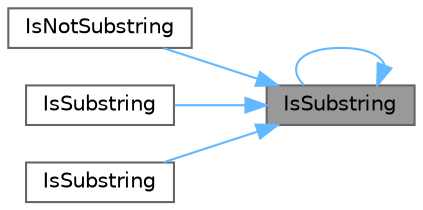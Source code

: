 digraph "IsSubstring"
{
 // LATEX_PDF_SIZE
  bgcolor="transparent";
  edge [fontname=Helvetica,fontsize=10,labelfontname=Helvetica,labelfontsize=10];
  node [fontname=Helvetica,fontsize=10,shape=box,height=0.2,width=0.4];
  rankdir="RL";
  Node1 [id="Node000001",label="IsSubstring",height=0.2,width=0.4,color="gray40", fillcolor="grey60", style="filled", fontcolor="black",tooltip=" "];
  Node1 -> Node2 [id="edge1_Node000001_Node000002",dir="back",color="steelblue1",style="solid",tooltip=" "];
  Node2 [id="Node000002",label="IsNotSubstring",height=0.2,width=0.4,color="grey40", fillcolor="white", style="filled",URL="$namespacetesting.html#a44cfeea3cff1ac9e2082efd5ab7b9f06",tooltip=" "];
  Node1 -> Node3 [id="edge2_Node000001_Node000003",dir="back",color="steelblue1",style="solid",tooltip=" "];
  Node3 [id="Node000003",label="IsSubstring",height=0.2,width=0.4,color="grey40", fillcolor="white", style="filled",URL="$namespacetesting.html#a3963e5134ee631c3e0da79c4f168ae3a",tooltip=" "];
  Node1 -> Node1 [id="edge3_Node000001_Node000001",dir="back",color="steelblue1",style="solid",tooltip=" "];
  Node1 -> Node4 [id="edge4_Node000001_Node000004",dir="back",color="steelblue1",style="solid",tooltip=" "];
  Node4 [id="Node000004",label="IsSubstring",height=0.2,width=0.4,color="grey40", fillcolor="white", style="filled",URL="$namespacetesting.html#a8e18e316d8175f0f5928fca6afe122e0",tooltip=" "];
}
